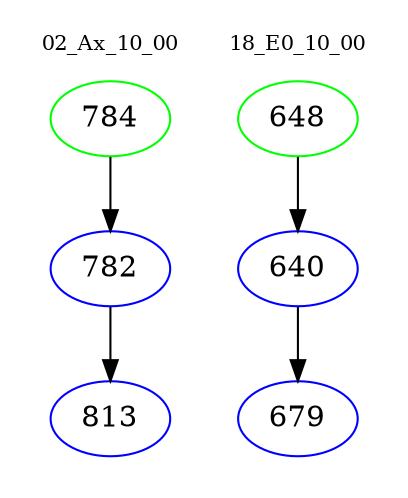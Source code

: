 digraph{
subgraph cluster_0 {
color = white
label = "02_Ax_10_00";
fontsize=10;
T0_784 [label="784", color="green"]
T0_784 -> T0_782 [color="black"]
T0_782 [label="782", color="blue"]
T0_782 -> T0_813 [color="black"]
T0_813 [label="813", color="blue"]
}
subgraph cluster_1 {
color = white
label = "18_E0_10_00";
fontsize=10;
T1_648 [label="648", color="green"]
T1_648 -> T1_640 [color="black"]
T1_640 [label="640", color="blue"]
T1_640 -> T1_679 [color="black"]
T1_679 [label="679", color="blue"]
}
}
